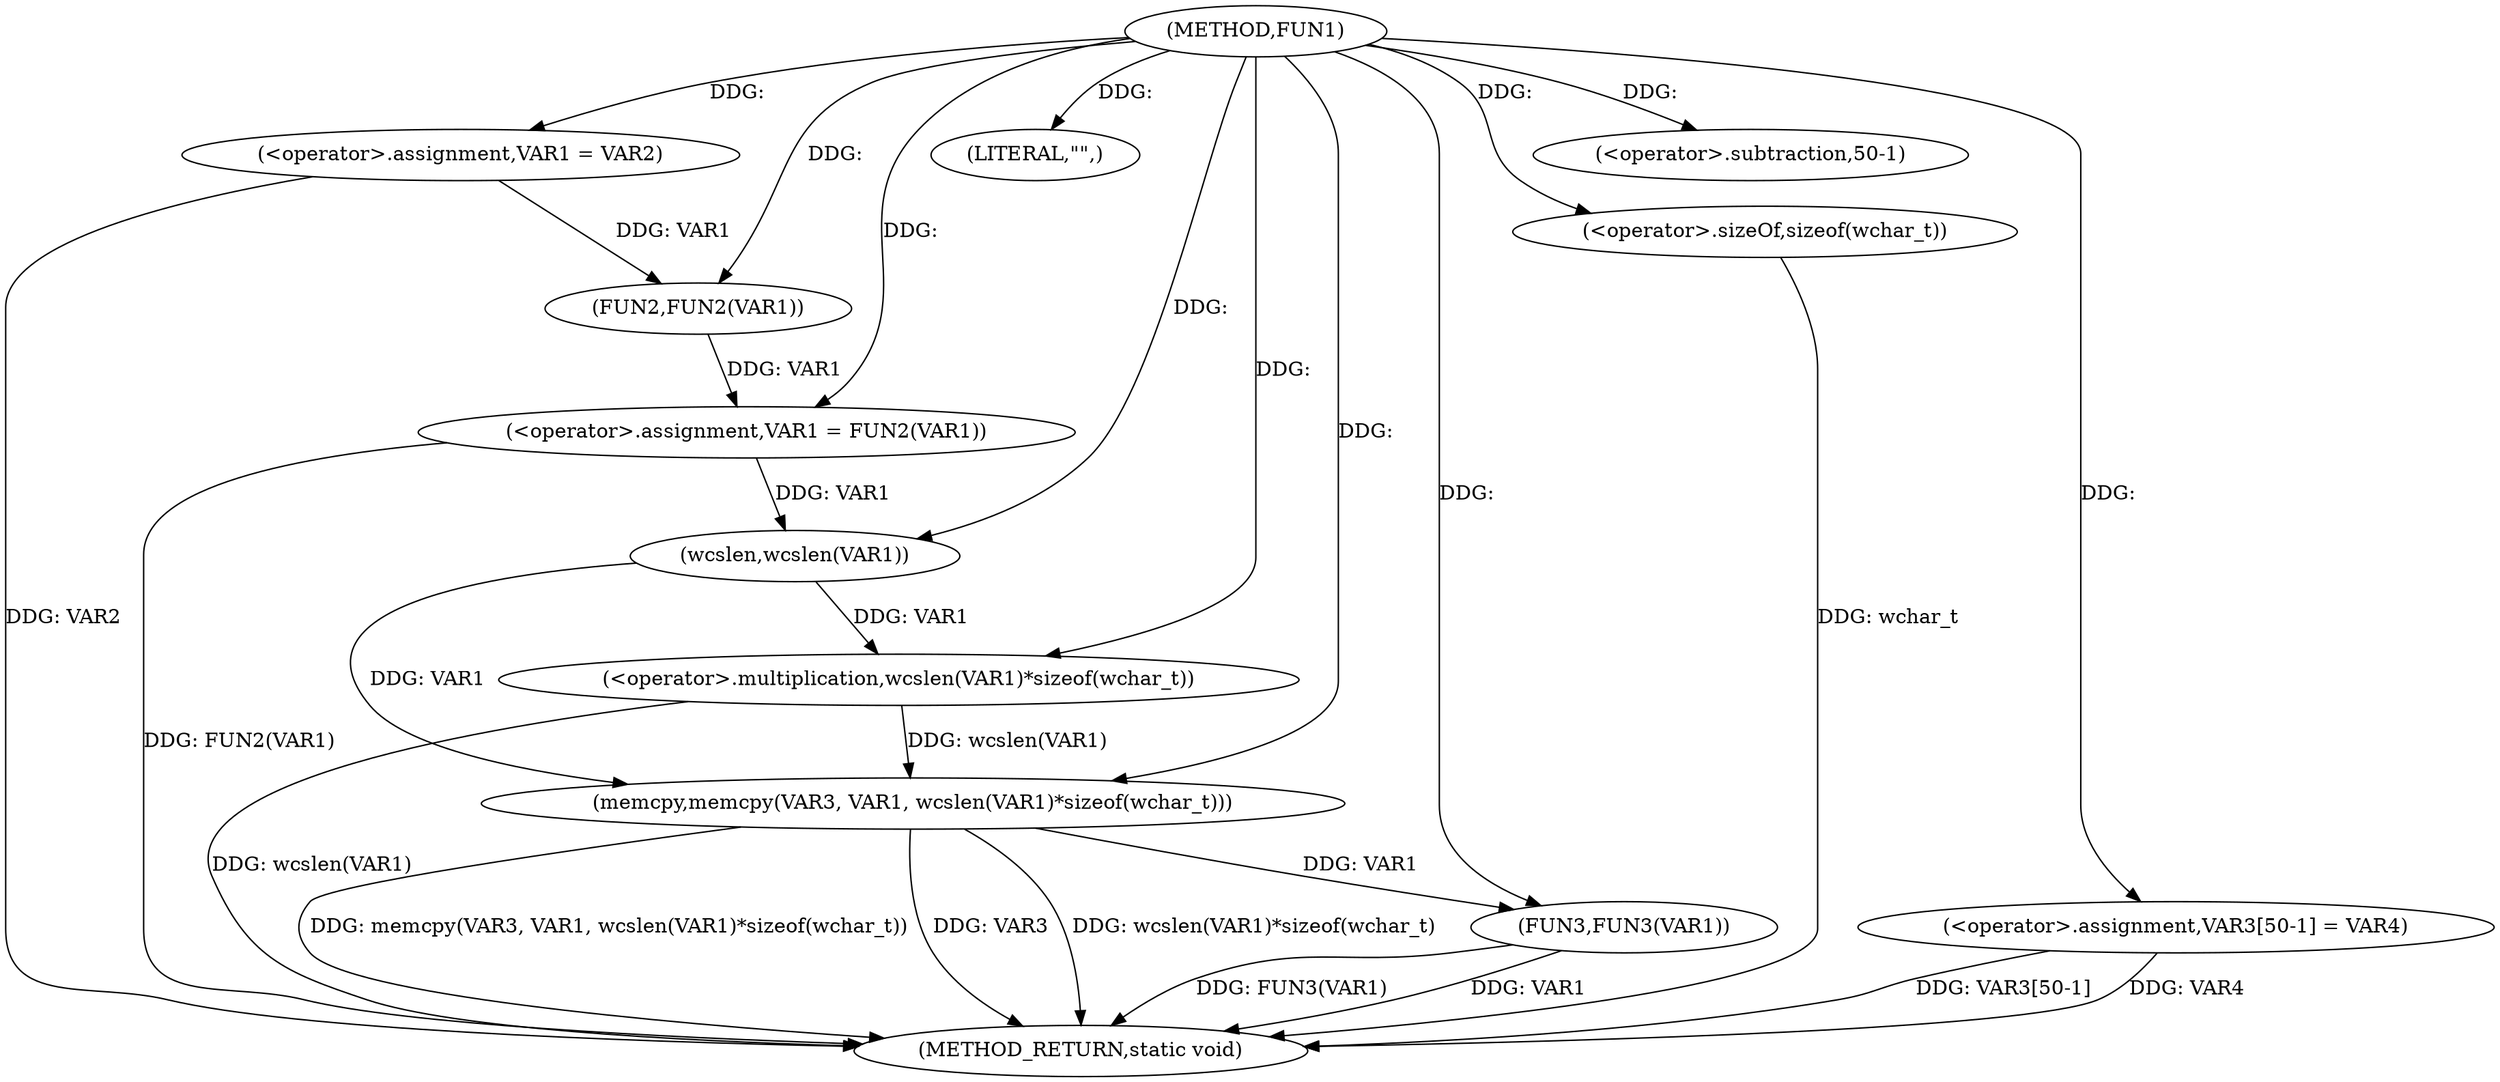 digraph FUN1 {  
"1000100" [label = "(METHOD,FUN1)" ]
"1000130" [label = "(METHOD_RETURN,static void)" ]
"1000104" [label = "(<operator>.assignment,VAR1 = VAR2)" ]
"1000107" [label = "(<operator>.assignment,VAR1 = FUN2(VAR1))" ]
"1000109" [label = "(FUN2,FUN2(VAR1))" ]
"1000112" [label = "(LITERAL,\"\",)" ]
"1000113" [label = "(memcpy,memcpy(VAR3, VAR1, wcslen(VAR1)*sizeof(wchar_t)))" ]
"1000116" [label = "(<operator>.multiplication,wcslen(VAR1)*sizeof(wchar_t))" ]
"1000117" [label = "(wcslen,wcslen(VAR1))" ]
"1000119" [label = "(<operator>.sizeOf,sizeof(wchar_t))" ]
"1000121" [label = "(<operator>.assignment,VAR3[50-1] = VAR4)" ]
"1000124" [label = "(<operator>.subtraction,50-1)" ]
"1000128" [label = "(FUN3,FUN3(VAR1))" ]
  "1000116" -> "1000130"  [ label = "DDG: wcslen(VAR1)"] 
  "1000113" -> "1000130"  [ label = "DDG: VAR3"] 
  "1000128" -> "1000130"  [ label = "DDG: VAR1"] 
  "1000121" -> "1000130"  [ label = "DDG: VAR4"] 
  "1000121" -> "1000130"  [ label = "DDG: VAR3[50-1]"] 
  "1000128" -> "1000130"  [ label = "DDG: FUN3(VAR1)"] 
  "1000113" -> "1000130"  [ label = "DDG: wcslen(VAR1)*sizeof(wchar_t)"] 
  "1000113" -> "1000130"  [ label = "DDG: memcpy(VAR3, VAR1, wcslen(VAR1)*sizeof(wchar_t))"] 
  "1000119" -> "1000130"  [ label = "DDG: wchar_t"] 
  "1000104" -> "1000130"  [ label = "DDG: VAR2"] 
  "1000107" -> "1000130"  [ label = "DDG: FUN2(VAR1)"] 
  "1000100" -> "1000104"  [ label = "DDG: "] 
  "1000109" -> "1000107"  [ label = "DDG: VAR1"] 
  "1000100" -> "1000107"  [ label = "DDG: "] 
  "1000104" -> "1000109"  [ label = "DDG: VAR1"] 
  "1000100" -> "1000109"  [ label = "DDG: "] 
  "1000100" -> "1000112"  [ label = "DDG: "] 
  "1000100" -> "1000113"  [ label = "DDG: "] 
  "1000117" -> "1000113"  [ label = "DDG: VAR1"] 
  "1000116" -> "1000113"  [ label = "DDG: wcslen(VAR1)"] 
  "1000117" -> "1000116"  [ label = "DDG: VAR1"] 
  "1000107" -> "1000117"  [ label = "DDG: VAR1"] 
  "1000100" -> "1000117"  [ label = "DDG: "] 
  "1000100" -> "1000116"  [ label = "DDG: "] 
  "1000100" -> "1000119"  [ label = "DDG: "] 
  "1000100" -> "1000121"  [ label = "DDG: "] 
  "1000100" -> "1000124"  [ label = "DDG: "] 
  "1000113" -> "1000128"  [ label = "DDG: VAR1"] 
  "1000100" -> "1000128"  [ label = "DDG: "] 
}

